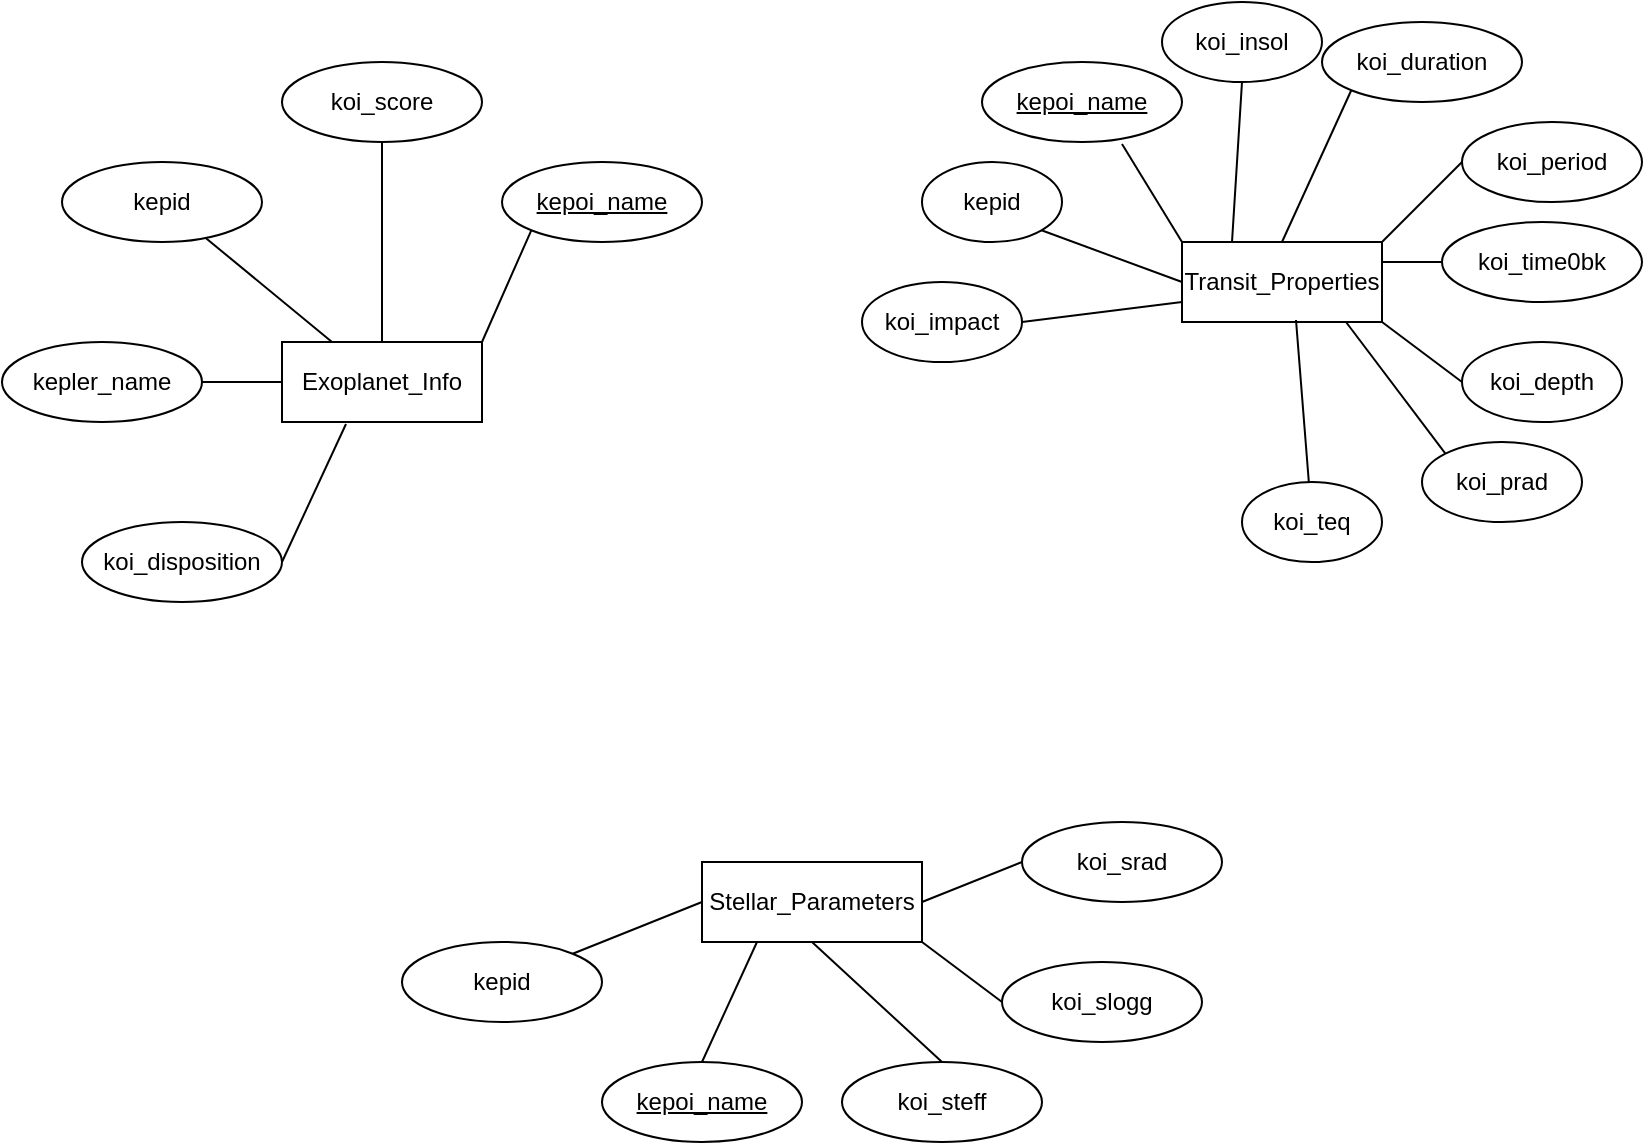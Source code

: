 <mxfile version="14.5.10" type="device"><diagram id="R2lEEEUBdFMjLlhIrx00" name="Page-1"><mxGraphModel dx="1422" dy="762" grid="1" gridSize="10" guides="1" tooltips="1" connect="1" arrows="0" fold="1" page="1" pageScale="1" pageWidth="850" pageHeight="1100" math="0" shadow="0" extFonts="Permanent Marker^https://fonts.googleapis.com/css?family=Permanent+Marker"><root><mxCell id="0"/><mxCell id="1" parent="0"/><mxCell id="kBPqLF1zYxaWXtyzgNbq-1" value="Exoplanet_Info" style="whiteSpace=wrap;html=1;align=center;" vertex="1" parent="1"><mxGeometry x="160" y="190" width="100" height="40" as="geometry"/></mxCell><mxCell id="kBPqLF1zYxaWXtyzgNbq-2" value="Transit_Properties" style="whiteSpace=wrap;html=1;align=center;" vertex="1" parent="1"><mxGeometry x="610" y="140" width="100" height="40" as="geometry"/></mxCell><mxCell id="kBPqLF1zYxaWXtyzgNbq-3" value="Stellar_Parameters" style="whiteSpace=wrap;html=1;align=center;" vertex="1" parent="1"><mxGeometry x="370" y="450" width="110" height="40" as="geometry"/></mxCell><mxCell id="kBPqLF1zYxaWXtyzgNbq-4" value="kepid" style="ellipse;whiteSpace=wrap;html=1;align=center;" vertex="1" parent="1"><mxGeometry x="50" y="100" width="100" height="40" as="geometry"/></mxCell><mxCell id="kBPqLF1zYxaWXtyzgNbq-5" value="kepler_name" style="ellipse;whiteSpace=wrap;html=1;align=center;" vertex="1" parent="1"><mxGeometry x="20" y="190" width="100" height="40" as="geometry"/></mxCell><mxCell id="kBPqLF1zYxaWXtyzgNbq-6" value="kepoi_name" style="ellipse;whiteSpace=wrap;html=1;align=center;fontStyle=4;" vertex="1" parent="1"><mxGeometry x="270" y="100" width="100" height="40" as="geometry"/></mxCell><mxCell id="kBPqLF1zYxaWXtyzgNbq-8" value="koi_disposition" style="ellipse;whiteSpace=wrap;html=1;align=center;" vertex="1" parent="1"><mxGeometry x="60" y="280" width="100" height="40" as="geometry"/></mxCell><mxCell id="kBPqLF1zYxaWXtyzgNbq-9" value="koi_score" style="ellipse;whiteSpace=wrap;html=1;align=center;" vertex="1" parent="1"><mxGeometry x="160" y="50" width="100" height="40" as="geometry"/></mxCell><mxCell id="kBPqLF1zYxaWXtyzgNbq-10" value="" style="endArrow=none;html=1;exitX=1;exitY=0.5;exitDx=0;exitDy=0;entryX=0.32;entryY=1.025;entryDx=0;entryDy=0;entryPerimeter=0;" edge="1" parent="1" source="kBPqLF1zYxaWXtyzgNbq-8" target="kBPqLF1zYxaWXtyzgNbq-1"><mxGeometry width="50" height="50" relative="1" as="geometry"><mxPoint x="400" y="320" as="sourcePoint"/><mxPoint x="450" y="270" as="targetPoint"/></mxGeometry></mxCell><mxCell id="kBPqLF1zYxaWXtyzgNbq-11" value="" style="endArrow=none;html=1;exitX=1;exitY=0.5;exitDx=0;exitDy=0;entryX=0;entryY=0.5;entryDx=0;entryDy=0;" edge="1" parent="1" source="kBPqLF1zYxaWXtyzgNbq-5" target="kBPqLF1zYxaWXtyzgNbq-1"><mxGeometry width="50" height="50" relative="1" as="geometry"><mxPoint x="400" y="320" as="sourcePoint"/><mxPoint x="450" y="270" as="targetPoint"/></mxGeometry></mxCell><mxCell id="kBPqLF1zYxaWXtyzgNbq-12" value="" style="endArrow=none;html=1;entryX=0.25;entryY=0;entryDx=0;entryDy=0;" edge="1" parent="1" source="kBPqLF1zYxaWXtyzgNbq-4" target="kBPqLF1zYxaWXtyzgNbq-1"><mxGeometry width="50" height="50" relative="1" as="geometry"><mxPoint x="400" y="320" as="sourcePoint"/><mxPoint x="450" y="270" as="targetPoint"/></mxGeometry></mxCell><mxCell id="kBPqLF1zYxaWXtyzgNbq-13" value="" style="endArrow=none;html=1;entryX=0.5;entryY=1;entryDx=0;entryDy=0;" edge="1" parent="1" source="kBPqLF1zYxaWXtyzgNbq-1" target="kBPqLF1zYxaWXtyzgNbq-9"><mxGeometry width="50" height="50" relative="1" as="geometry"><mxPoint x="400" y="320" as="sourcePoint"/><mxPoint x="450" y="270" as="targetPoint"/></mxGeometry></mxCell><mxCell id="kBPqLF1zYxaWXtyzgNbq-14" value="" style="endArrow=none;html=1;entryX=0;entryY=1;entryDx=0;entryDy=0;exitX=1;exitY=0;exitDx=0;exitDy=0;" edge="1" parent="1" source="kBPqLF1zYxaWXtyzgNbq-1" target="kBPqLF1zYxaWXtyzgNbq-6"><mxGeometry width="50" height="50" relative="1" as="geometry"><mxPoint x="400" y="320" as="sourcePoint"/><mxPoint x="450" y="270" as="targetPoint"/></mxGeometry></mxCell><mxCell id="kBPqLF1zYxaWXtyzgNbq-15" value="kepid" style="ellipse;whiteSpace=wrap;html=1;align=center;" vertex="1" parent="1"><mxGeometry x="480" y="100" width="70" height="40" as="geometry"/></mxCell><mxCell id="kBPqLF1zYxaWXtyzgNbq-16" value="kepoi_name" style="ellipse;whiteSpace=wrap;html=1;align=center;fontStyle=4;" vertex="1" parent="1"><mxGeometry x="510" y="50" width="100" height="40" as="geometry"/></mxCell><mxCell id="kBPqLF1zYxaWXtyzgNbq-17" value="koi_period" style="ellipse;whiteSpace=wrap;html=1;align=center;" vertex="1" parent="1"><mxGeometry x="750" y="80" width="90" height="40" as="geometry"/></mxCell><mxCell id="kBPqLF1zYxaWXtyzgNbq-18" value="koi_time0bk" style="ellipse;whiteSpace=wrap;html=1;align=center;" vertex="1" parent="1"><mxGeometry x="740" y="130" width="100" height="40" as="geometry"/></mxCell><mxCell id="kBPqLF1zYxaWXtyzgNbq-19" value="koi_impact" style="ellipse;whiteSpace=wrap;html=1;align=center;" vertex="1" parent="1"><mxGeometry x="450" y="160" width="80" height="40" as="geometry"/></mxCell><mxCell id="kBPqLF1zYxaWXtyzgNbq-21" value="koi_duration" style="ellipse;whiteSpace=wrap;html=1;align=center;" vertex="1" parent="1"><mxGeometry x="680" y="30" width="100" height="40" as="geometry"/></mxCell><mxCell id="kBPqLF1zYxaWXtyzgNbq-22" value="koi_depth" style="ellipse;whiteSpace=wrap;html=1;align=center;" vertex="1" parent="1"><mxGeometry x="750" y="190" width="80" height="40" as="geometry"/></mxCell><mxCell id="kBPqLF1zYxaWXtyzgNbq-23" value="koi_prad" style="ellipse;whiteSpace=wrap;html=1;align=center;" vertex="1" parent="1"><mxGeometry x="730" y="240" width="80" height="40" as="geometry"/></mxCell><mxCell id="kBPqLF1zYxaWXtyzgNbq-24" value="koi_teq" style="ellipse;whiteSpace=wrap;html=1;align=center;" vertex="1" parent="1"><mxGeometry x="640" y="260" width="70" height="40" as="geometry"/></mxCell><mxCell id="kBPqLF1zYxaWXtyzgNbq-25" value="koi_insol" style="ellipse;whiteSpace=wrap;html=1;align=center;" vertex="1" parent="1"><mxGeometry x="600" y="20" width="80" height="40" as="geometry"/></mxCell><mxCell id="kBPqLF1zYxaWXtyzgNbq-26" value="" style="endArrow=none;html=1;entryX=1;entryY=0.5;entryDx=0;entryDy=0;exitX=0;exitY=0.75;exitDx=0;exitDy=0;" edge="1" parent="1" source="kBPqLF1zYxaWXtyzgNbq-2" target="kBPqLF1zYxaWXtyzgNbq-19"><mxGeometry width="50" height="50" relative="1" as="geometry"><mxPoint x="400" y="320" as="sourcePoint"/><mxPoint x="450" y="270" as="targetPoint"/></mxGeometry></mxCell><mxCell id="kBPqLF1zYxaWXtyzgNbq-27" value="" style="endArrow=none;html=1;entryX=1;entryY=1;entryDx=0;entryDy=0;exitX=0;exitY=0.5;exitDx=0;exitDy=0;" edge="1" parent="1" source="kBPqLF1zYxaWXtyzgNbq-2" target="kBPqLF1zYxaWXtyzgNbq-15"><mxGeometry width="50" height="50" relative="1" as="geometry"><mxPoint x="400" y="320" as="sourcePoint"/><mxPoint x="450" y="270" as="targetPoint"/></mxGeometry></mxCell><mxCell id="kBPqLF1zYxaWXtyzgNbq-28" value="" style="endArrow=none;html=1;entryX=0.7;entryY=1.025;entryDx=0;entryDy=0;entryPerimeter=0;exitX=0;exitY=0;exitDx=0;exitDy=0;" edge="1" parent="1" source="kBPqLF1zYxaWXtyzgNbq-2" target="kBPqLF1zYxaWXtyzgNbq-16"><mxGeometry width="50" height="50" relative="1" as="geometry"><mxPoint x="400" y="320" as="sourcePoint"/><mxPoint x="450" y="270" as="targetPoint"/></mxGeometry></mxCell><mxCell id="kBPqLF1zYxaWXtyzgNbq-29" value="" style="endArrow=none;html=1;entryX=0.5;entryY=1;entryDx=0;entryDy=0;exitX=0.25;exitY=0;exitDx=0;exitDy=0;" edge="1" parent="1" source="kBPqLF1zYxaWXtyzgNbq-2" target="kBPqLF1zYxaWXtyzgNbq-25"><mxGeometry width="50" height="50" relative="1" as="geometry"><mxPoint x="400" y="320" as="sourcePoint"/><mxPoint x="450" y="270" as="targetPoint"/></mxGeometry></mxCell><mxCell id="kBPqLF1zYxaWXtyzgNbq-30" value="" style="endArrow=none;html=1;entryX=0;entryY=1;entryDx=0;entryDy=0;exitX=0.5;exitY=0;exitDx=0;exitDy=0;" edge="1" parent="1" source="kBPqLF1zYxaWXtyzgNbq-2" target="kBPqLF1zYxaWXtyzgNbq-21"><mxGeometry width="50" height="50" relative="1" as="geometry"><mxPoint x="400" y="320" as="sourcePoint"/><mxPoint x="500" y="230" as="targetPoint"/></mxGeometry></mxCell><mxCell id="kBPqLF1zYxaWXtyzgNbq-31" value="" style="endArrow=none;html=1;entryX=0;entryY=0.5;entryDx=0;entryDy=0;exitX=1;exitY=0;exitDx=0;exitDy=0;" edge="1" parent="1" source="kBPqLF1zYxaWXtyzgNbq-2" target="kBPqLF1zYxaWXtyzgNbq-17"><mxGeometry width="50" height="50" relative="1" as="geometry"><mxPoint x="400" y="320" as="sourcePoint"/><mxPoint x="450" y="270" as="targetPoint"/></mxGeometry></mxCell><mxCell id="kBPqLF1zYxaWXtyzgNbq-32" value="" style="endArrow=none;html=1;entryX=0;entryY=0.5;entryDx=0;entryDy=0;exitX=1;exitY=0.25;exitDx=0;exitDy=0;" edge="1" parent="1" source="kBPqLF1zYxaWXtyzgNbq-2" target="kBPqLF1zYxaWXtyzgNbq-18"><mxGeometry width="50" height="50" relative="1" as="geometry"><mxPoint x="400" y="320" as="sourcePoint"/><mxPoint x="450" y="270" as="targetPoint"/></mxGeometry></mxCell><mxCell id="kBPqLF1zYxaWXtyzgNbq-33" value="" style="endArrow=none;html=1;entryX=0;entryY=0.5;entryDx=0;entryDy=0;exitX=1;exitY=1;exitDx=0;exitDy=0;" edge="1" parent="1" source="kBPqLF1zYxaWXtyzgNbq-2" target="kBPqLF1zYxaWXtyzgNbq-22"><mxGeometry width="50" height="50" relative="1" as="geometry"><mxPoint x="400" y="320" as="sourcePoint"/><mxPoint x="450" y="270" as="targetPoint"/></mxGeometry></mxCell><mxCell id="kBPqLF1zYxaWXtyzgNbq-34" value="" style="endArrow=none;html=1;entryX=0.82;entryY=1;entryDx=0;entryDy=0;entryPerimeter=0;exitX=0;exitY=0;exitDx=0;exitDy=0;" edge="1" parent="1" source="kBPqLF1zYxaWXtyzgNbq-23" target="kBPqLF1zYxaWXtyzgNbq-2"><mxGeometry width="50" height="50" relative="1" as="geometry"><mxPoint x="400" y="320" as="sourcePoint"/><mxPoint x="450" y="270" as="targetPoint"/></mxGeometry></mxCell><mxCell id="kBPqLF1zYxaWXtyzgNbq-35" value="" style="endArrow=none;html=1;entryX=0.57;entryY=0.975;entryDx=0;entryDy=0;entryPerimeter=0;" edge="1" parent="1" source="kBPqLF1zYxaWXtyzgNbq-24" target="kBPqLF1zYxaWXtyzgNbq-2"><mxGeometry width="50" height="50" relative="1" as="geometry"><mxPoint x="400" y="320" as="sourcePoint"/><mxPoint x="450" y="270" as="targetPoint"/></mxGeometry></mxCell><mxCell id="kBPqLF1zYxaWXtyzgNbq-36" value="kepid" style="ellipse;whiteSpace=wrap;html=1;align=center;" vertex="1" parent="1"><mxGeometry x="220" y="490" width="100" height="40" as="geometry"/></mxCell><mxCell id="kBPqLF1zYxaWXtyzgNbq-37" value="kepoi_name" style="ellipse;whiteSpace=wrap;html=1;align=center;fontStyle=4;" vertex="1" parent="1"><mxGeometry x="320" y="550" width="100" height="40" as="geometry"/></mxCell><mxCell id="kBPqLF1zYxaWXtyzgNbq-38" value="koi_steff" style="ellipse;whiteSpace=wrap;html=1;align=center;" vertex="1" parent="1"><mxGeometry x="440" y="550" width="100" height="40" as="geometry"/></mxCell><mxCell id="kBPqLF1zYxaWXtyzgNbq-39" value="koi_slogg" style="ellipse;whiteSpace=wrap;html=1;align=center;" vertex="1" parent="1"><mxGeometry x="520" y="500" width="100" height="40" as="geometry"/></mxCell><mxCell id="kBPqLF1zYxaWXtyzgNbq-40" value="koi_srad" style="ellipse;whiteSpace=wrap;html=1;align=center;" vertex="1" parent="1"><mxGeometry x="530" y="430" width="100" height="40" as="geometry"/></mxCell><mxCell id="kBPqLF1zYxaWXtyzgNbq-41" value="" style="endArrow=none;html=1;exitX=1;exitY=0;exitDx=0;exitDy=0;entryX=0;entryY=0.5;entryDx=0;entryDy=0;" edge="1" parent="1" source="kBPqLF1zYxaWXtyzgNbq-36" target="kBPqLF1zYxaWXtyzgNbq-3"><mxGeometry width="50" height="50" relative="1" as="geometry"><mxPoint x="400" y="320" as="sourcePoint"/><mxPoint x="450" y="270" as="targetPoint"/></mxGeometry></mxCell><mxCell id="kBPqLF1zYxaWXtyzgNbq-42" value="" style="endArrow=none;html=1;exitX=0.5;exitY=0;exitDx=0;exitDy=0;entryX=0.25;entryY=1;entryDx=0;entryDy=0;" edge="1" parent="1" source="kBPqLF1zYxaWXtyzgNbq-37" target="kBPqLF1zYxaWXtyzgNbq-3"><mxGeometry width="50" height="50" relative="1" as="geometry"><mxPoint x="400" y="320" as="sourcePoint"/><mxPoint x="450" y="270" as="targetPoint"/></mxGeometry></mxCell><mxCell id="kBPqLF1zYxaWXtyzgNbq-43" value="" style="endArrow=none;html=1;exitX=0.5;exitY=0;exitDx=0;exitDy=0;entryX=0.5;entryY=1;entryDx=0;entryDy=0;" edge="1" parent="1" source="kBPqLF1zYxaWXtyzgNbq-38" target="kBPqLF1zYxaWXtyzgNbq-3"><mxGeometry width="50" height="50" relative="1" as="geometry"><mxPoint x="400" y="320" as="sourcePoint"/><mxPoint x="450" y="270" as="targetPoint"/></mxGeometry></mxCell><mxCell id="kBPqLF1zYxaWXtyzgNbq-44" value="" style="endArrow=none;html=1;exitX=0;exitY=0.5;exitDx=0;exitDy=0;entryX=1;entryY=1;entryDx=0;entryDy=0;" edge="1" parent="1" source="kBPqLF1zYxaWXtyzgNbq-39" target="kBPqLF1zYxaWXtyzgNbq-3"><mxGeometry width="50" height="50" relative="1" as="geometry"><mxPoint x="400" y="320" as="sourcePoint"/><mxPoint x="450" y="270" as="targetPoint"/></mxGeometry></mxCell><mxCell id="kBPqLF1zYxaWXtyzgNbq-45" value="" style="endArrow=none;html=1;exitX=0;exitY=0.5;exitDx=0;exitDy=0;entryX=1;entryY=0.5;entryDx=0;entryDy=0;" edge="1" parent="1" source="kBPqLF1zYxaWXtyzgNbq-40" target="kBPqLF1zYxaWXtyzgNbq-3"><mxGeometry width="50" height="50" relative="1" as="geometry"><mxPoint x="400" y="320" as="sourcePoint"/><mxPoint x="450" y="270" as="targetPoint"/></mxGeometry></mxCell></root></mxGraphModel></diagram></mxfile>